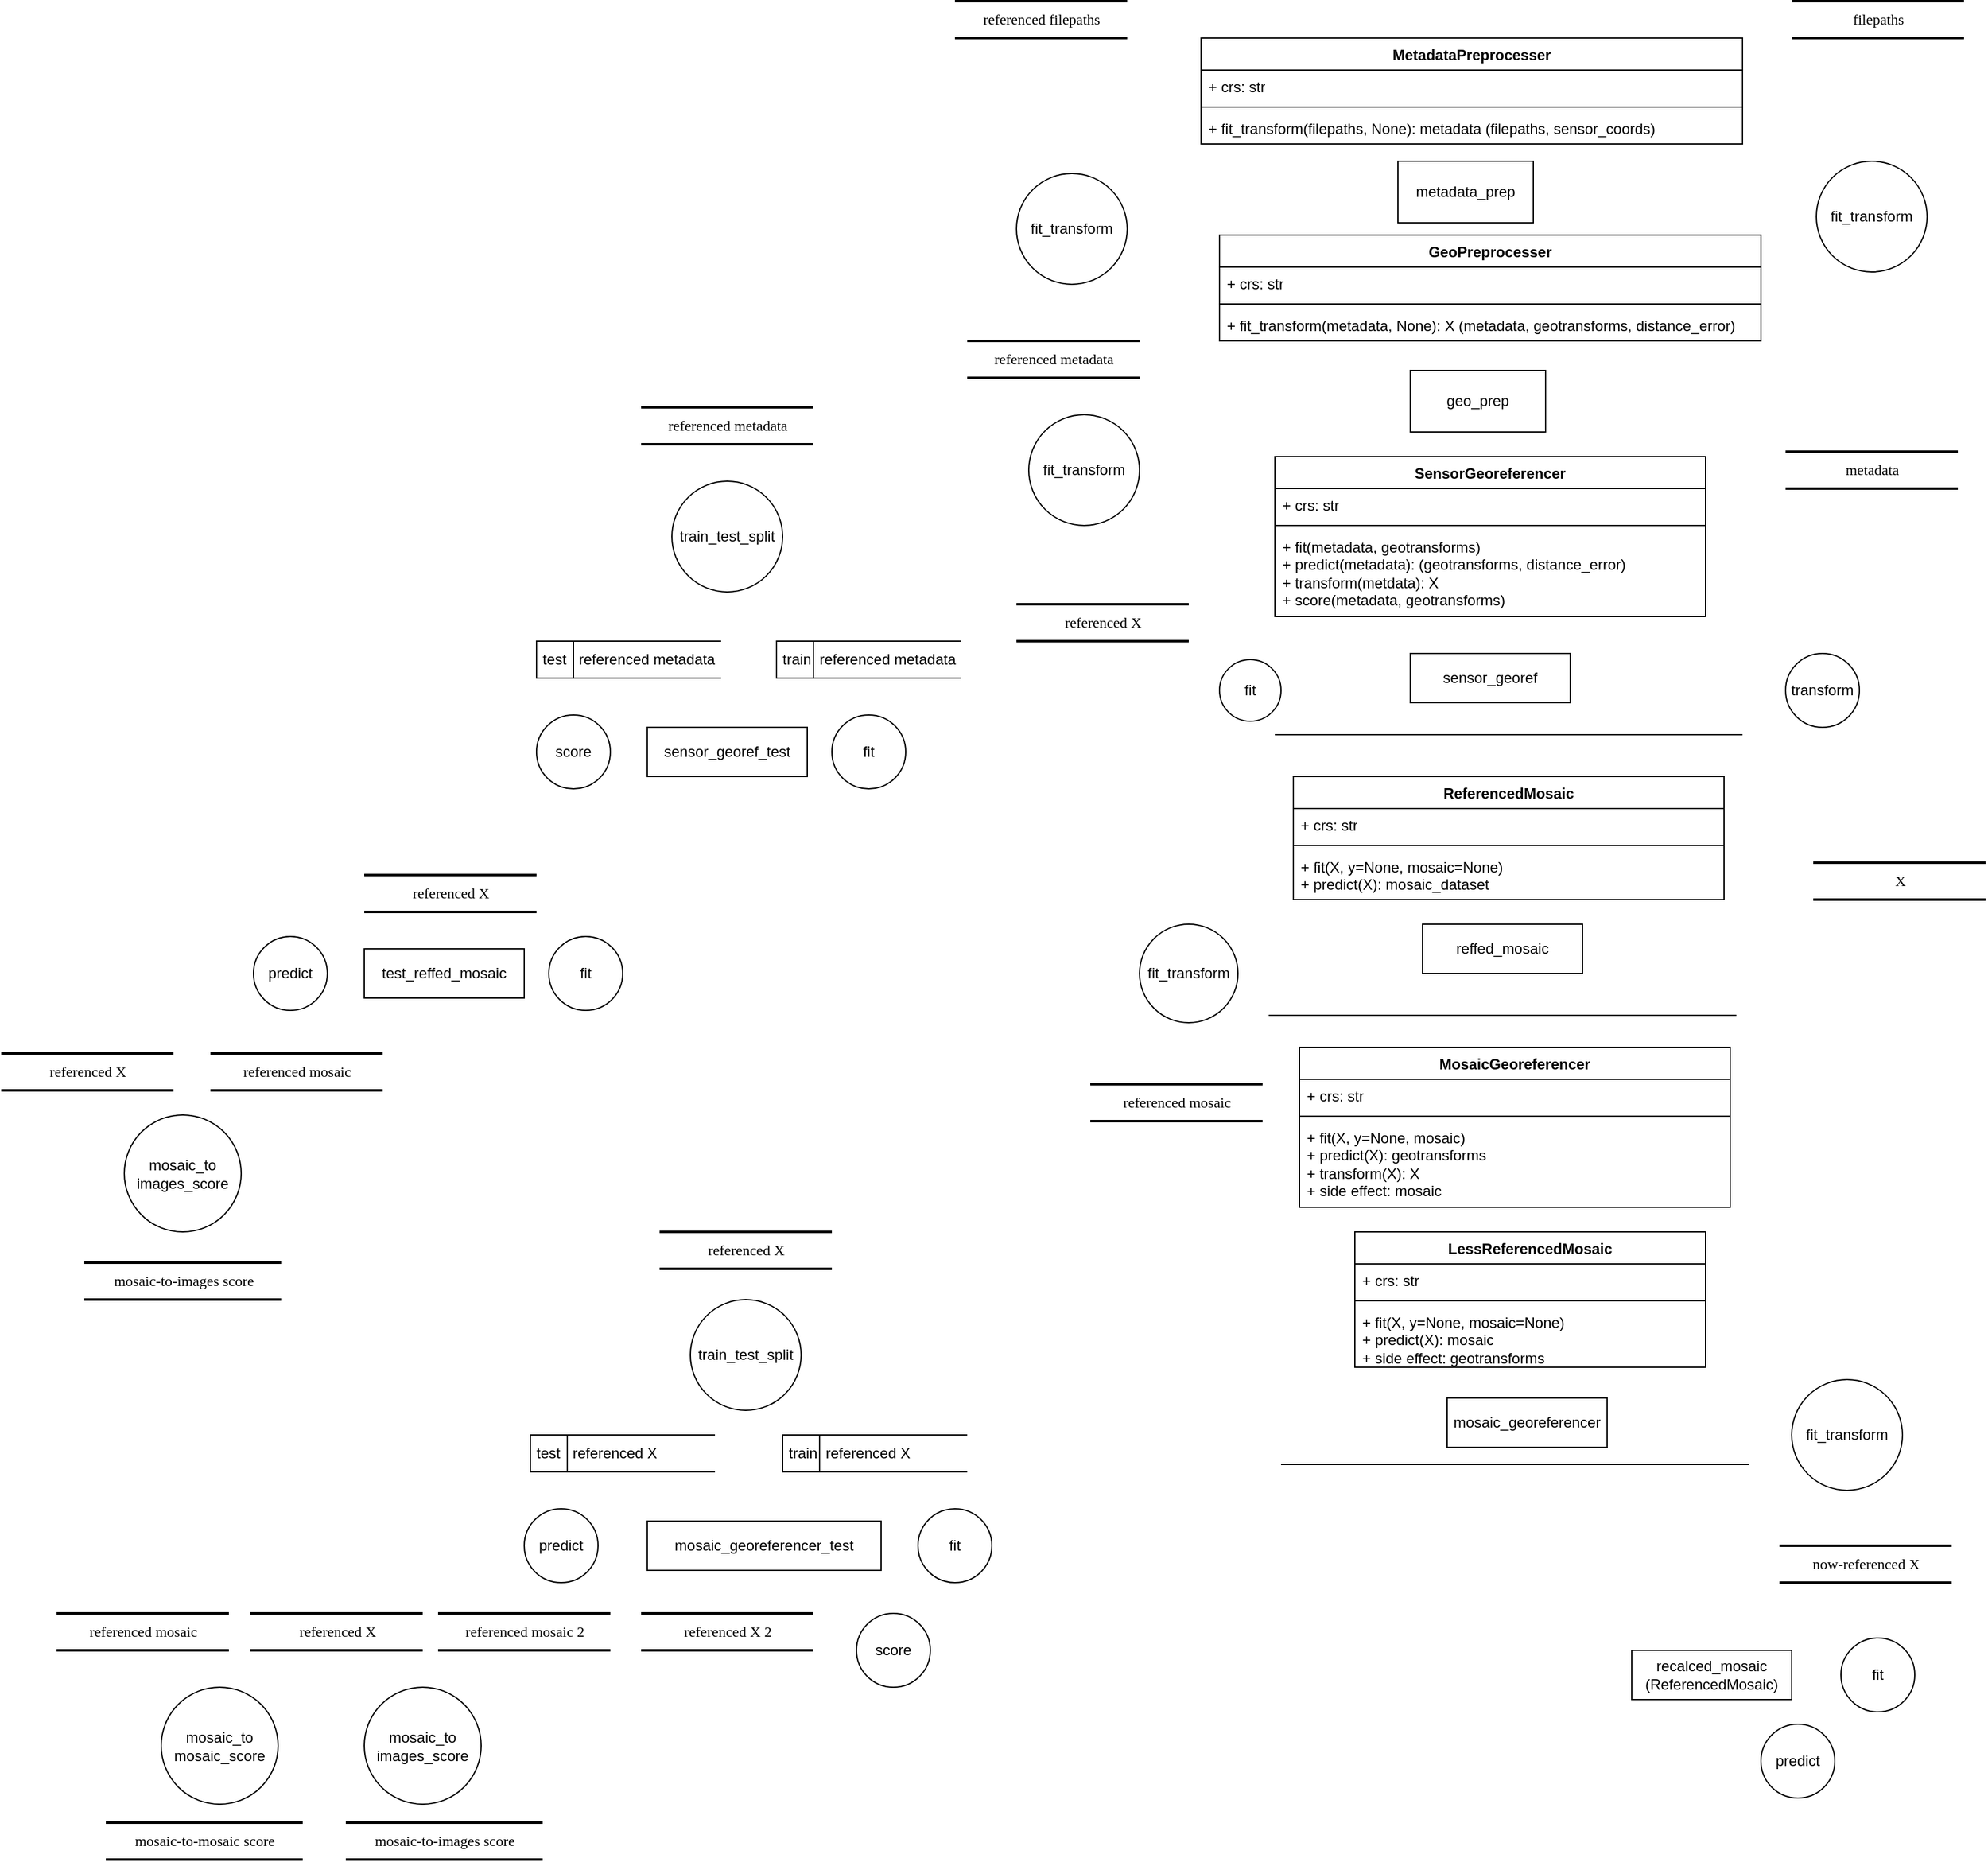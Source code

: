 <mxfile version="22.0.8" type="google">
  <diagram name="Page-1" id="thtvU6LQ7k_HWhXy6Xc_">
    <mxGraphModel grid="1" page="1" gridSize="10" guides="1" tooltips="1" connect="1" arrows="1" fold="1" pageScale="1" pageWidth="850" pageHeight="1100" math="0" shadow="0">
      <root>
        <mxCell id="0" />
        <mxCell id="1" parent="0" />
        <mxCell id="O33-iWWHB2jfo4bJD5ny-1" value="referenced filepaths" style="html=1;rounded=0;shadow=0;comic=0;labelBackgroundColor=none;strokeWidth=2;fontFamily=Verdana;fontSize=12;align=center;shape=mxgraph.ios7ui.horLines;" vertex="1" parent="1">
          <mxGeometry x="890" y="-1090" width="140" height="30" as="geometry" />
        </mxCell>
        <mxCell id="O33-iWWHB2jfo4bJD5ny-2" value="filepaths" style="html=1;rounded=0;shadow=0;comic=0;labelBackgroundColor=none;strokeWidth=2;fontFamily=Verdana;fontSize=12;align=center;shape=mxgraph.ios7ui.horLines;" vertex="1" parent="1">
          <mxGeometry x="1570" y="-1090" width="140" height="30" as="geometry" />
        </mxCell>
        <mxCell id="O33-iWWHB2jfo4bJD5ny-5" value="test&amp;nbsp; &amp;nbsp;referenced metadata" style="html=1;dashed=0;whiteSpace=wrap;shape=mxgraph.dfd.dataStoreID;align=left;spacingLeft=3;points=[[0,0],[0.5,0],[1,0],[0,0.5],[1,0.5],[0,1],[0.5,1],[1,1]];" vertex="1" parent="1">
          <mxGeometry x="550" y="-570" width="150" height="30" as="geometry" />
        </mxCell>
        <mxCell id="O33-iWWHB2jfo4bJD5ny-6" value="train&amp;nbsp; referenced X" style="html=1;dashed=0;whiteSpace=wrap;shape=mxgraph.dfd.dataStoreID;align=left;spacingLeft=3;points=[[0,0],[0.5,0],[1,0],[0,0.5],[1,0.5],[0,1],[0.5,1],[1,1]];fontStyle=0" vertex="1" parent="1">
          <mxGeometry x="750" y="75" width="150" height="30" as="geometry" />
        </mxCell>
        <mxCell id="O33-iWWHB2jfo4bJD5ny-36" value="SensorGeoreferencer" style="swimlane;fontStyle=1;align=center;verticalAlign=top;childLayout=stackLayout;horizontal=1;startSize=26;horizontalStack=0;resizeParent=1;resizeParentMax=0;resizeLast=0;collapsible=1;marginBottom=0;whiteSpace=wrap;html=1;" vertex="1" parent="1">
          <mxGeometry x="1150" y="-720" width="350" height="130" as="geometry">
            <mxRectangle x="1320" y="217.5" width="180" height="30" as="alternateBounds" />
          </mxGeometry>
        </mxCell>
        <mxCell id="O33-iWWHB2jfo4bJD5ny-37" value="+ crs: str" style="text;strokeColor=none;fillColor=none;align=left;verticalAlign=top;spacingLeft=4;spacingRight=4;overflow=hidden;rotatable=0;points=[[0,0.5],[1,0.5]];portConstraint=eastwest;whiteSpace=wrap;html=1;" vertex="1" parent="O33-iWWHB2jfo4bJD5ny-36">
          <mxGeometry y="26" width="350" height="26" as="geometry" />
        </mxCell>
        <mxCell id="O33-iWWHB2jfo4bJD5ny-38" value="" style="line;strokeWidth=1;fillColor=none;align=left;verticalAlign=middle;spacingTop=-1;spacingLeft=3;spacingRight=3;rotatable=0;labelPosition=right;points=[];portConstraint=eastwest;strokeColor=inherit;" vertex="1" parent="O33-iWWHB2jfo4bJD5ny-36">
          <mxGeometry y="52" width="350" height="8" as="geometry" />
        </mxCell>
        <mxCell id="O33-iWWHB2jfo4bJD5ny-39" value="+ fit(metadata, geotransforms)&lt;br&gt;+ predict(metadata): (geotransforms, distance_error)&lt;br&gt;+ transform(metdata): X&lt;br&gt;+ score(metadata, geotransforms)" style="text;strokeColor=none;fillColor=none;align=left;verticalAlign=top;spacingLeft=4;spacingRight=4;overflow=hidden;rotatable=0;points=[[0,0.5],[1,0.5]];portConstraint=eastwest;whiteSpace=wrap;html=1;" vertex="1" parent="O33-iWWHB2jfo4bJD5ny-36">
          <mxGeometry y="60" width="350" height="70" as="geometry" />
        </mxCell>
        <mxCell id="O33-iWWHB2jfo4bJD5ny-46" value="MetadataPreprocesser" style="swimlane;fontStyle=1;align=center;verticalAlign=top;childLayout=stackLayout;horizontal=1;startSize=26;horizontalStack=0;resizeParent=1;resizeParentMax=0;resizeLast=0;collapsible=1;marginBottom=0;whiteSpace=wrap;html=1;" vertex="1" parent="1">
          <mxGeometry x="1090" y="-1060" width="440" height="86" as="geometry">
            <mxRectangle x="1160" y="20" width="180" height="30" as="alternateBounds" />
          </mxGeometry>
        </mxCell>
        <mxCell id="O33-iWWHB2jfo4bJD5ny-47" value="+ crs: str" style="text;strokeColor=none;fillColor=none;align=left;verticalAlign=top;spacingLeft=4;spacingRight=4;overflow=hidden;rotatable=0;points=[[0,0.5],[1,0.5]];portConstraint=eastwest;whiteSpace=wrap;html=1;" vertex="1" parent="O33-iWWHB2jfo4bJD5ny-46">
          <mxGeometry y="26" width="440" height="26" as="geometry" />
        </mxCell>
        <mxCell id="O33-iWWHB2jfo4bJD5ny-48" value="" style="line;strokeWidth=1;fillColor=none;align=left;verticalAlign=middle;spacingTop=-1;spacingLeft=3;spacingRight=3;rotatable=0;labelPosition=right;points=[];portConstraint=eastwest;strokeColor=inherit;" vertex="1" parent="O33-iWWHB2jfo4bJD5ny-46">
          <mxGeometry y="52" width="440" height="8" as="geometry" />
        </mxCell>
        <mxCell id="O33-iWWHB2jfo4bJD5ny-49" value="+ fit_transform(filepaths, None): metadata (filepaths, sensor_coords)" style="text;strokeColor=none;fillColor=none;align=left;verticalAlign=top;spacingLeft=4;spacingRight=4;overflow=hidden;rotatable=0;points=[[0,0.5],[1,0.5]];portConstraint=eastwest;whiteSpace=wrap;html=1;" vertex="1" parent="O33-iWWHB2jfo4bJD5ny-46">
          <mxGeometry y="60" width="440" height="26" as="geometry" />
        </mxCell>
        <mxCell id="O33-iWWHB2jfo4bJD5ny-50" value="metadata_prep" style="html=1;whiteSpace=wrap;" vertex="1" parent="1">
          <mxGeometry x="1250" y="-960" width="110" height="50" as="geometry" />
        </mxCell>
        <mxCell id="O33-iWWHB2jfo4bJD5ny-51" value="fit_transform" style="shape=ellipse;html=1;dashed=0;whiteSpace=wrap;aspect=fixed;perimeter=ellipsePerimeter;" vertex="1" parent="1">
          <mxGeometry x="940" y="-950" width="90" height="90" as="geometry" />
        </mxCell>
        <mxCell id="O33-iWWHB2jfo4bJD5ny-52" value="referenced metadata" style="html=1;rounded=0;shadow=0;comic=0;labelBackgroundColor=none;strokeWidth=2;fontFamily=Verdana;fontSize=12;align=center;shape=mxgraph.ios7ui.horLines;" vertex="1" parent="1">
          <mxGeometry x="900" y="-814" width="140" height="30" as="geometry" />
        </mxCell>
        <mxCell id="O33-iWWHB2jfo4bJD5ny-53" value="fit_transform" style="shape=ellipse;html=1;dashed=0;whiteSpace=wrap;aspect=fixed;perimeter=ellipsePerimeter;" vertex="1" parent="1">
          <mxGeometry x="1590" y="-960" width="90" height="90" as="geometry" />
        </mxCell>
        <mxCell id="O33-iWWHB2jfo4bJD5ny-54" value="metadata" style="html=1;rounded=0;shadow=0;comic=0;labelBackgroundColor=none;strokeWidth=2;fontFamily=Verdana;fontSize=12;align=center;shape=mxgraph.ios7ui.horLines;" vertex="1" parent="1">
          <mxGeometry x="1565" y="-724" width="140" height="30" as="geometry" />
        </mxCell>
        <mxCell id="O33-iWWHB2jfo4bJD5ny-57" value="fit_transform" style="shape=ellipse;html=1;dashed=0;whiteSpace=wrap;aspect=fixed;perimeter=ellipsePerimeter;" vertex="1" parent="1">
          <mxGeometry x="950" y="-754" width="90" height="90" as="geometry" />
        </mxCell>
        <mxCell id="O33-iWWHB2jfo4bJD5ny-63" value="train_test_split" style="shape=ellipse;html=1;dashed=0;whiteSpace=wrap;aspect=fixed;perimeter=ellipsePerimeter;" vertex="1" parent="1">
          <mxGeometry x="660" y="-700" width="90" height="90" as="geometry" />
        </mxCell>
        <mxCell id="O33-iWWHB2jfo4bJD5ny-64" value="sensor_georef_test" style="html=1;whiteSpace=wrap;" vertex="1" parent="1">
          <mxGeometry x="640" y="-500" width="130" height="40" as="geometry" />
        </mxCell>
        <mxCell id="O33-iWWHB2jfo4bJD5ny-65" value="fit" style="shape=ellipse;html=1;dashed=0;whiteSpace=wrap;aspect=fixed;perimeter=ellipsePerimeter;" vertex="1" parent="1">
          <mxGeometry x="790" y="-510" width="60" height="60" as="geometry" />
        </mxCell>
        <mxCell id="O33-iWWHB2jfo4bJD5ny-67" value="score" style="shape=ellipse;html=1;dashed=0;whiteSpace=wrap;aspect=fixed;perimeter=ellipsePerimeter;" vertex="1" parent="1">
          <mxGeometry x="550" y="-510" width="60" height="60" as="geometry" />
        </mxCell>
        <mxCell id="O33-iWWHB2jfo4bJD5ny-69" value="sensor_georef" style="html=1;whiteSpace=wrap;" vertex="1" parent="1">
          <mxGeometry x="1260" y="-560" width="130" height="40" as="geometry" />
        </mxCell>
        <mxCell id="O33-iWWHB2jfo4bJD5ny-70" value="referenced X" style="html=1;rounded=0;shadow=0;comic=0;labelBackgroundColor=none;strokeWidth=2;fontFamily=Verdana;fontSize=12;align=center;shape=mxgraph.ios7ui.horLines;" vertex="1" parent="1">
          <mxGeometry x="940" y="-600" width="140" height="30" as="geometry" />
        </mxCell>
        <mxCell id="O33-iWWHB2jfo4bJD5ny-72" value="transform" style="shape=ellipse;html=1;dashed=0;whiteSpace=wrap;aspect=fixed;perimeter=ellipsePerimeter;" vertex="1" parent="1">
          <mxGeometry x="1565" y="-560" width="60" height="60" as="geometry" />
        </mxCell>
        <mxCell id="O33-iWWHB2jfo4bJD5ny-74" value="X" style="html=1;rounded=0;shadow=0;comic=0;labelBackgroundColor=none;strokeWidth=2;fontFamily=Verdana;fontSize=12;align=center;shape=mxgraph.ios7ui.horLines;" vertex="1" parent="1">
          <mxGeometry x="1587.5" y="-390" width="140" height="30" as="geometry" />
        </mxCell>
        <mxCell id="O33-iWWHB2jfo4bJD5ny-75" value="ReferencedMosaic" style="swimlane;fontStyle=1;align=center;verticalAlign=top;childLayout=stackLayout;horizontal=1;startSize=26;horizontalStack=0;resizeParent=1;resizeParentMax=0;resizeLast=0;collapsible=1;marginBottom=0;whiteSpace=wrap;html=1;" vertex="1" parent="1">
          <mxGeometry x="1165" y="-460" width="350" height="100" as="geometry">
            <mxRectangle x="1320" y="217.5" width="180" height="30" as="alternateBounds" />
          </mxGeometry>
        </mxCell>
        <mxCell id="O33-iWWHB2jfo4bJD5ny-76" value="+ crs: str" style="text;strokeColor=none;fillColor=none;align=left;verticalAlign=top;spacingLeft=4;spacingRight=4;overflow=hidden;rotatable=0;points=[[0,0.5],[1,0.5]];portConstraint=eastwest;whiteSpace=wrap;html=1;" vertex="1" parent="O33-iWWHB2jfo4bJD5ny-75">
          <mxGeometry y="26" width="350" height="26" as="geometry" />
        </mxCell>
        <mxCell id="O33-iWWHB2jfo4bJD5ny-77" value="" style="line;strokeWidth=1;fillColor=none;align=left;verticalAlign=middle;spacingTop=-1;spacingLeft=3;spacingRight=3;rotatable=0;labelPosition=right;points=[];portConstraint=eastwest;strokeColor=inherit;" vertex="1" parent="O33-iWWHB2jfo4bJD5ny-75">
          <mxGeometry y="52" width="350" height="8" as="geometry" />
        </mxCell>
        <mxCell id="O33-iWWHB2jfo4bJD5ny-78" value="+ fit(X, y=None, mosaic=None)&lt;br&gt;+ predict(X): mosaic_dataset" style="text;strokeColor=none;fillColor=none;align=left;verticalAlign=top;spacingLeft=4;spacingRight=4;overflow=hidden;rotatable=0;points=[[0,0.5],[1,0.5]];portConstraint=eastwest;whiteSpace=wrap;html=1;" vertex="1" parent="O33-iWWHB2jfo4bJD5ny-75">
          <mxGeometry y="60" width="350" height="40" as="geometry" />
        </mxCell>
        <mxCell id="O33-iWWHB2jfo4bJD5ny-80" value="reffed_mosaic" style="html=1;whiteSpace=wrap;" vertex="1" parent="1">
          <mxGeometry x="1270" y="-340" width="130" height="40" as="geometry" />
        </mxCell>
        <mxCell id="O33-iWWHB2jfo4bJD5ny-81" value="fit_transform" style="shape=ellipse;html=1;dashed=0;whiteSpace=wrap;aspect=fixed;perimeter=ellipsePerimeter;" vertex="1" parent="1">
          <mxGeometry x="1040" y="-340" width="80" height="80" as="geometry" />
        </mxCell>
        <mxCell id="O33-iWWHB2jfo4bJD5ny-90" value="referenced mosaic" style="html=1;rounded=0;shadow=0;comic=0;labelBackgroundColor=none;strokeWidth=2;fontFamily=Verdana;fontSize=12;align=center;shape=mxgraph.ios7ui.horLines;" vertex="1" parent="1">
          <mxGeometry x="1000" y="-210" width="140" height="30" as="geometry" />
        </mxCell>
        <mxCell id="O33-iWWHB2jfo4bJD5ny-92" value="MosaicGeoreferencer" style="swimlane;fontStyle=1;align=center;verticalAlign=top;childLayout=stackLayout;horizontal=1;startSize=26;horizontalStack=0;resizeParent=1;resizeParentMax=0;resizeLast=0;collapsible=1;marginBottom=0;whiteSpace=wrap;html=1;" vertex="1" parent="1">
          <mxGeometry x="1170" y="-240" width="350" height="130" as="geometry">
            <mxRectangle x="1320" y="217.5" width="180" height="30" as="alternateBounds" />
          </mxGeometry>
        </mxCell>
        <mxCell id="O33-iWWHB2jfo4bJD5ny-93" value="+ crs: str" style="text;strokeColor=none;fillColor=none;align=left;verticalAlign=top;spacingLeft=4;spacingRight=4;overflow=hidden;rotatable=0;points=[[0,0.5],[1,0.5]];portConstraint=eastwest;whiteSpace=wrap;html=1;" vertex="1" parent="O33-iWWHB2jfo4bJD5ny-92">
          <mxGeometry y="26" width="350" height="26" as="geometry" />
        </mxCell>
        <mxCell id="O33-iWWHB2jfo4bJD5ny-94" value="" style="line;strokeWidth=1;fillColor=none;align=left;verticalAlign=middle;spacingTop=-1;spacingLeft=3;spacingRight=3;rotatable=0;labelPosition=right;points=[];portConstraint=eastwest;strokeColor=inherit;" vertex="1" parent="O33-iWWHB2jfo4bJD5ny-92">
          <mxGeometry y="52" width="350" height="8" as="geometry" />
        </mxCell>
        <mxCell id="O33-iWWHB2jfo4bJD5ny-95" value="+ fit(X, y=None, mosaic)&lt;br&gt;+ predict(X): geotransforms&lt;br&gt;+ transform(X): X&lt;br&gt;+ side effect: mosaic" style="text;strokeColor=none;fillColor=none;align=left;verticalAlign=top;spacingLeft=4;spacingRight=4;overflow=hidden;rotatable=0;points=[[0,0.5],[1,0.5]];portConstraint=eastwest;whiteSpace=wrap;html=1;" vertex="1" parent="O33-iWWHB2jfo4bJD5ny-92">
          <mxGeometry y="60" width="350" height="70" as="geometry" />
        </mxCell>
        <mxCell id="O33-iWWHB2jfo4bJD5ny-102" value="LessReferencedMosaic" style="swimlane;fontStyle=1;align=center;verticalAlign=top;childLayout=stackLayout;horizontal=1;startSize=26;horizontalStack=0;resizeParent=1;resizeParentMax=0;resizeLast=0;collapsible=1;marginBottom=0;whiteSpace=wrap;html=1;" vertex="1" parent="1">
          <mxGeometry x="1215" y="-90" width="285" height="110" as="geometry">
            <mxRectangle x="1320" y="217.5" width="180" height="30" as="alternateBounds" />
          </mxGeometry>
        </mxCell>
        <mxCell id="O33-iWWHB2jfo4bJD5ny-103" value="+ crs: str" style="text;strokeColor=none;fillColor=none;align=left;verticalAlign=top;spacingLeft=4;spacingRight=4;overflow=hidden;rotatable=0;points=[[0,0.5],[1,0.5]];portConstraint=eastwest;whiteSpace=wrap;html=1;" vertex="1" parent="O33-iWWHB2jfo4bJD5ny-102">
          <mxGeometry y="26" width="285" height="26" as="geometry" />
        </mxCell>
        <mxCell id="O33-iWWHB2jfo4bJD5ny-104" value="" style="line;strokeWidth=1;fillColor=none;align=left;verticalAlign=middle;spacingTop=-1;spacingLeft=3;spacingRight=3;rotatable=0;labelPosition=right;points=[];portConstraint=eastwest;strokeColor=inherit;" vertex="1" parent="O33-iWWHB2jfo4bJD5ny-102">
          <mxGeometry y="52" width="285" height="8" as="geometry" />
        </mxCell>
        <mxCell id="O33-iWWHB2jfo4bJD5ny-105" value="+ fit(X, y=None, mosaic=None)&lt;br&gt;+ predict(X): mosaic&lt;br&gt;+ side effect: geotransforms" style="text;strokeColor=none;fillColor=none;align=left;verticalAlign=top;spacingLeft=4;spacingRight=4;overflow=hidden;rotatable=0;points=[[0,0.5],[1,0.5]];portConstraint=eastwest;whiteSpace=wrap;html=1;" vertex="1" parent="O33-iWWHB2jfo4bJD5ny-102">
          <mxGeometry y="60" width="285" height="50" as="geometry" />
        </mxCell>
        <mxCell id="O33-iWWHB2jfo4bJD5ny-108" value="mosaic_to&lt;br&gt;mosaic_score" style="shape=ellipse;html=1;dashed=0;whiteSpace=wrap;aspect=fixed;perimeter=ellipsePerimeter;" vertex="1" parent="1">
          <mxGeometry x="245" y="280" width="95" height="95" as="geometry" />
        </mxCell>
        <mxCell id="O33-iWWHB2jfo4bJD5ny-110" value="fit_transform" style="shape=ellipse;html=1;dashed=0;whiteSpace=wrap;aspect=fixed;perimeter=ellipsePerimeter;" vertex="1" parent="1">
          <mxGeometry x="1570" y="30" width="90" height="90" as="geometry" />
        </mxCell>
        <mxCell id="O33-iWWHB2jfo4bJD5ny-111" value="now-referenced X" style="html=1;rounded=0;shadow=0;comic=0;labelBackgroundColor=none;strokeWidth=2;fontFamily=Verdana;fontSize=12;align=center;shape=mxgraph.ios7ui.horLines;" vertex="1" parent="1">
          <mxGeometry x="1560" y="165" width="140" height="30" as="geometry" />
        </mxCell>
        <mxCell id="O33-iWWHB2jfo4bJD5ny-116" value="recalced_mosaic (ReferencedMosaic)" style="html=1;whiteSpace=wrap;" vertex="1" parent="1">
          <mxGeometry x="1440" y="250" width="130" height="40" as="geometry" />
        </mxCell>
        <mxCell id="O33-iWWHB2jfo4bJD5ny-117" value="fit" style="shape=ellipse;html=1;dashed=0;whiteSpace=wrap;aspect=fixed;perimeter=ellipsePerimeter;" vertex="1" parent="1">
          <mxGeometry x="1610" y="240" width="60" height="60" as="geometry" />
        </mxCell>
        <mxCell id="O33-iWWHB2jfo4bJD5ny-118" value="predict" style="shape=ellipse;html=1;dashed=0;whiteSpace=wrap;aspect=fixed;perimeter=ellipsePerimeter;" vertex="1" parent="1">
          <mxGeometry x="1545" y="310" width="60" height="60" as="geometry" />
        </mxCell>
        <mxCell id="O33-iWWHB2jfo4bJD5ny-121" value="GeoPreprocesser" style="swimlane;fontStyle=1;align=center;verticalAlign=top;childLayout=stackLayout;horizontal=1;startSize=26;horizontalStack=0;resizeParent=1;resizeParentMax=0;resizeLast=0;collapsible=1;marginBottom=0;whiteSpace=wrap;html=1;" vertex="1" parent="1">
          <mxGeometry x="1105" y="-900" width="440" height="86" as="geometry">
            <mxRectangle x="1160" y="20" width="180" height="30" as="alternateBounds" />
          </mxGeometry>
        </mxCell>
        <mxCell id="O33-iWWHB2jfo4bJD5ny-122" value="+ crs: str" style="text;strokeColor=none;fillColor=none;align=left;verticalAlign=top;spacingLeft=4;spacingRight=4;overflow=hidden;rotatable=0;points=[[0,0.5],[1,0.5]];portConstraint=eastwest;whiteSpace=wrap;html=1;" vertex="1" parent="O33-iWWHB2jfo4bJD5ny-121">
          <mxGeometry y="26" width="440" height="26" as="geometry" />
        </mxCell>
        <mxCell id="O33-iWWHB2jfo4bJD5ny-123" value="" style="line;strokeWidth=1;fillColor=none;align=left;verticalAlign=middle;spacingTop=-1;spacingLeft=3;spacingRight=3;rotatable=0;labelPosition=right;points=[];portConstraint=eastwest;strokeColor=inherit;" vertex="1" parent="O33-iWWHB2jfo4bJD5ny-121">
          <mxGeometry y="52" width="440" height="8" as="geometry" />
        </mxCell>
        <mxCell id="O33-iWWHB2jfo4bJD5ny-124" value="+ fit_transform(metadata, None): X (metadata, geotransforms, distance_error)" style="text;strokeColor=none;fillColor=none;align=left;verticalAlign=top;spacingLeft=4;spacingRight=4;overflow=hidden;rotatable=0;points=[[0,0.5],[1,0.5]];portConstraint=eastwest;whiteSpace=wrap;html=1;" vertex="1" parent="O33-iWWHB2jfo4bJD5ny-121">
          <mxGeometry y="60" width="440" height="26" as="geometry" />
        </mxCell>
        <mxCell id="O33-iWWHB2jfo4bJD5ny-125" value="geo_prep" style="html=1;whiteSpace=wrap;" vertex="1" parent="1">
          <mxGeometry x="1260" y="-790" width="110" height="50" as="geometry" />
        </mxCell>
        <mxCell id="O33-iWWHB2jfo4bJD5ny-126" value="fit" style="shape=ellipse;html=1;dashed=0;whiteSpace=wrap;aspect=fixed;perimeter=ellipsePerimeter;" vertex="1" parent="1">
          <mxGeometry x="1105" y="-555" width="50" height="50" as="geometry" />
        </mxCell>
        <mxCell id="O33-iWWHB2jfo4bJD5ny-128" value="mosaic_to&lt;br&gt;images_score" style="shape=ellipse;html=1;dashed=0;whiteSpace=wrap;aspect=fixed;perimeter=ellipsePerimeter;" vertex="1" parent="1">
          <mxGeometry x="410" y="280" width="95" height="95" as="geometry" />
        </mxCell>
        <mxCell id="O33-iWWHB2jfo4bJD5ny-129" value="mosaic_georeferencer_test" style="html=1;whiteSpace=wrap;" vertex="1" parent="1">
          <mxGeometry x="640" y="145" width="190" height="40" as="geometry" />
        </mxCell>
        <mxCell id="O33-iWWHB2jfo4bJD5ny-130" value="referenced X" style="html=1;rounded=0;shadow=0;comic=0;labelBackgroundColor=none;strokeWidth=2;fontFamily=Verdana;fontSize=12;align=center;shape=mxgraph.ios7ui.horLines;" vertex="1" parent="1">
          <mxGeometry x="650" y="-90" width="140" height="30" as="geometry" />
        </mxCell>
        <mxCell id="O33-iWWHB2jfo4bJD5ny-131" value="train_test_split" style="shape=ellipse;html=1;dashed=0;whiteSpace=wrap;aspect=fixed;perimeter=ellipsePerimeter;" vertex="1" parent="1">
          <mxGeometry x="675" y="-35" width="90" height="90" as="geometry" />
        </mxCell>
        <mxCell id="O33-iWWHB2jfo4bJD5ny-132" value="test&amp;nbsp; &amp;nbsp;referenced X" style="html=1;dashed=0;whiteSpace=wrap;shape=mxgraph.dfd.dataStoreID;align=left;spacingLeft=3;points=[[0,0],[0.5,0],[1,0],[0,0.5],[1,0.5],[0,1],[0.5,1],[1,1]];" vertex="1" parent="1">
          <mxGeometry x="545" y="75" width="150" height="30" as="geometry" />
        </mxCell>
        <mxCell id="O33-iWWHB2jfo4bJD5ny-134" value="train&amp;nbsp; referenced metadata" style="html=1;dashed=0;whiteSpace=wrap;shape=mxgraph.dfd.dataStoreID;align=left;spacingLeft=3;points=[[0,0],[0.5,0],[1,0],[0,0.5],[1,0.5],[0,1],[0.5,1],[1,1]];fontStyle=0" vertex="1" parent="1">
          <mxGeometry x="745" y="-570" width="150" height="30" as="geometry" />
        </mxCell>
        <mxCell id="O33-iWWHB2jfo4bJD5ny-135" value="referenced metadata" style="html=1;rounded=0;shadow=0;comic=0;labelBackgroundColor=none;strokeWidth=2;fontFamily=Verdana;fontSize=12;align=center;shape=mxgraph.ios7ui.horLines;" vertex="1" parent="1">
          <mxGeometry x="635" y="-760" width="140" height="30" as="geometry" />
        </mxCell>
        <mxCell id="O33-iWWHB2jfo4bJD5ny-136" value="referenced X" style="html=1;rounded=0;shadow=0;comic=0;labelBackgroundColor=none;strokeWidth=2;fontFamily=Verdana;fontSize=12;align=center;shape=mxgraph.ios7ui.horLines;" vertex="1" parent="1">
          <mxGeometry x="410" y="-380" width="140" height="30" as="geometry" />
        </mxCell>
        <mxCell id="O33-iWWHB2jfo4bJD5ny-137" value="test_reffed_mosaic" style="html=1;whiteSpace=wrap;" vertex="1" parent="1">
          <mxGeometry x="410" y="-320" width="130" height="40" as="geometry" />
        </mxCell>
        <mxCell id="O33-iWWHB2jfo4bJD5ny-138" value="mosaic_to&lt;br&gt;images_score" style="shape=ellipse;html=1;dashed=0;whiteSpace=wrap;aspect=fixed;perimeter=ellipsePerimeter;" vertex="1" parent="1">
          <mxGeometry x="215" y="-185" width="95" height="95" as="geometry" />
        </mxCell>
        <mxCell id="O33-iWWHB2jfo4bJD5ny-140" value="referenced mosaic" style="html=1;rounded=0;shadow=0;comic=0;labelBackgroundColor=none;strokeWidth=2;fontFamily=Verdana;fontSize=12;align=center;shape=mxgraph.ios7ui.horLines;" vertex="1" parent="1">
          <mxGeometry x="285" y="-235" width="140" height="30" as="geometry" />
        </mxCell>
        <mxCell id="O33-iWWHB2jfo4bJD5ny-141" value="referenced X" style="html=1;rounded=0;shadow=0;comic=0;labelBackgroundColor=none;strokeWidth=2;fontFamily=Verdana;fontSize=12;align=center;shape=mxgraph.ios7ui.horLines;" vertex="1" parent="1">
          <mxGeometry x="115" y="-235" width="140" height="30" as="geometry" />
        </mxCell>
        <mxCell id="O33-iWWHB2jfo4bJD5ny-142" value="fit" style="shape=ellipse;html=1;dashed=0;whiteSpace=wrap;aspect=fixed;perimeter=ellipsePerimeter;" vertex="1" parent="1">
          <mxGeometry x="860" y="135" width="60" height="60" as="geometry" />
        </mxCell>
        <mxCell id="O33-iWWHB2jfo4bJD5ny-143" value="predict" style="shape=ellipse;html=1;dashed=0;whiteSpace=wrap;aspect=fixed;perimeter=ellipsePerimeter;" vertex="1" parent="1">
          <mxGeometry x="540" y="135" width="60" height="60" as="geometry" />
        </mxCell>
        <mxCell id="O33-iWWHB2jfo4bJD5ny-144" value="referenced mosaic 2" style="html=1;rounded=0;shadow=0;comic=0;labelBackgroundColor=none;strokeWidth=2;fontFamily=Verdana;fontSize=12;align=center;shape=mxgraph.ios7ui.horLines;" vertex="1" parent="1">
          <mxGeometry x="470" y="220" width="140" height="30" as="geometry" />
        </mxCell>
        <mxCell id="O33-iWWHB2jfo4bJD5ny-146" value="referenced mosaic" style="html=1;rounded=0;shadow=0;comic=0;labelBackgroundColor=none;strokeWidth=2;fontFamily=Verdana;fontSize=12;align=center;shape=mxgraph.ios7ui.horLines;" vertex="1" parent="1">
          <mxGeometry x="160" y="220" width="140" height="30" as="geometry" />
        </mxCell>
        <mxCell id="O33-iWWHB2jfo4bJD5ny-147" value="referenced X" style="html=1;rounded=0;shadow=0;comic=0;labelBackgroundColor=none;strokeWidth=2;fontFamily=Verdana;fontSize=12;align=center;shape=mxgraph.ios7ui.horLines;" vertex="1" parent="1">
          <mxGeometry x="317.5" y="220" width="140" height="30" as="geometry" />
        </mxCell>
        <mxCell id="O33-iWWHB2jfo4bJD5ny-148" value="fit" style="shape=ellipse;html=1;dashed=0;whiteSpace=wrap;aspect=fixed;perimeter=ellipsePerimeter;" vertex="1" parent="1">
          <mxGeometry x="560" y="-330" width="60" height="60" as="geometry" />
        </mxCell>
        <mxCell id="O33-iWWHB2jfo4bJD5ny-149" value="predict" style="shape=ellipse;html=1;dashed=0;whiteSpace=wrap;aspect=fixed;perimeter=ellipsePerimeter;" vertex="1" parent="1">
          <mxGeometry x="320" y="-330" width="60" height="60" as="geometry" />
        </mxCell>
        <mxCell id="O33-iWWHB2jfo4bJD5ny-150" value="mosaic-to-images score" style="html=1;rounded=0;shadow=0;comic=0;labelBackgroundColor=none;strokeWidth=2;fontFamily=Verdana;fontSize=12;align=center;shape=mxgraph.ios7ui.horLines;" vertex="1" parent="1">
          <mxGeometry x="182.5" y="-65" width="160" height="30" as="geometry" />
        </mxCell>
        <mxCell id="O33-iWWHB2jfo4bJD5ny-151" value="mosaic-to-mosaic score" style="html=1;rounded=0;shadow=0;comic=0;labelBackgroundColor=none;strokeWidth=2;fontFamily=Verdana;fontSize=12;align=center;shape=mxgraph.ios7ui.horLines;" vertex="1" parent="1">
          <mxGeometry x="200" y="390" width="160" height="30" as="geometry" />
        </mxCell>
        <mxCell id="O33-iWWHB2jfo4bJD5ny-152" value="mosaic-to-images score" style="html=1;rounded=0;shadow=0;comic=0;labelBackgroundColor=none;strokeWidth=2;fontFamily=Verdana;fontSize=12;align=center;shape=mxgraph.ios7ui.horLines;" vertex="1" parent="1">
          <mxGeometry x="395" y="390" width="160" height="30" as="geometry" />
        </mxCell>
        <mxCell id="O33-iWWHB2jfo4bJD5ny-154" value="mosaic_georeferencer" style="html=1;whiteSpace=wrap;" vertex="1" parent="1">
          <mxGeometry x="1290" y="45" width="130" height="40" as="geometry" />
        </mxCell>
        <mxCell id="O33-iWWHB2jfo4bJD5ny-156" value="referenced X 2" style="html=1;rounded=0;shadow=0;comic=0;labelBackgroundColor=none;strokeWidth=2;fontFamily=Verdana;fontSize=12;align=center;shape=mxgraph.ios7ui.horLines;" vertex="1" parent="1">
          <mxGeometry x="635" y="220" width="140" height="30" as="geometry" />
        </mxCell>
        <mxCell id="O33-iWWHB2jfo4bJD5ny-157" value="score" style="shape=ellipse;html=1;dashed=0;whiteSpace=wrap;aspect=fixed;perimeter=ellipsePerimeter;" vertex="1" parent="1">
          <mxGeometry x="810" y="220" width="60" height="60" as="geometry" />
        </mxCell>
        <mxCell id="O33-iWWHB2jfo4bJD5ny-158" value="" style="line;strokeWidth=1;fillColor=none;align=left;verticalAlign=middle;spacingTop=-1;spacingLeft=3;spacingRight=3;rotatable=0;labelPosition=right;points=[];portConstraint=eastwest;strokeColor=inherit;" vertex="1" parent="1">
          <mxGeometry x="1150" y="-500" width="380" height="12" as="geometry" />
        </mxCell>
        <mxCell id="O33-iWWHB2jfo4bJD5ny-159" value="" style="line;strokeWidth=1;fillColor=none;align=left;verticalAlign=middle;spacingTop=-1;spacingLeft=3;spacingRight=3;rotatable=0;labelPosition=right;points=[];portConstraint=eastwest;strokeColor=inherit;" vertex="1" parent="1">
          <mxGeometry x="1145" y="-272" width="380" height="12" as="geometry" />
        </mxCell>
        <mxCell id="O33-iWWHB2jfo4bJD5ny-160" value="" style="line;strokeWidth=1;fillColor=none;align=left;verticalAlign=middle;spacingTop=-1;spacingLeft=3;spacingRight=3;rotatable=0;labelPosition=right;points=[];portConstraint=eastwest;strokeColor=inherit;" vertex="1" parent="1">
          <mxGeometry x="1155" y="93" width="380" height="12" as="geometry" />
        </mxCell>
      </root>
    </mxGraphModel>
  </diagram>
</mxfile>
